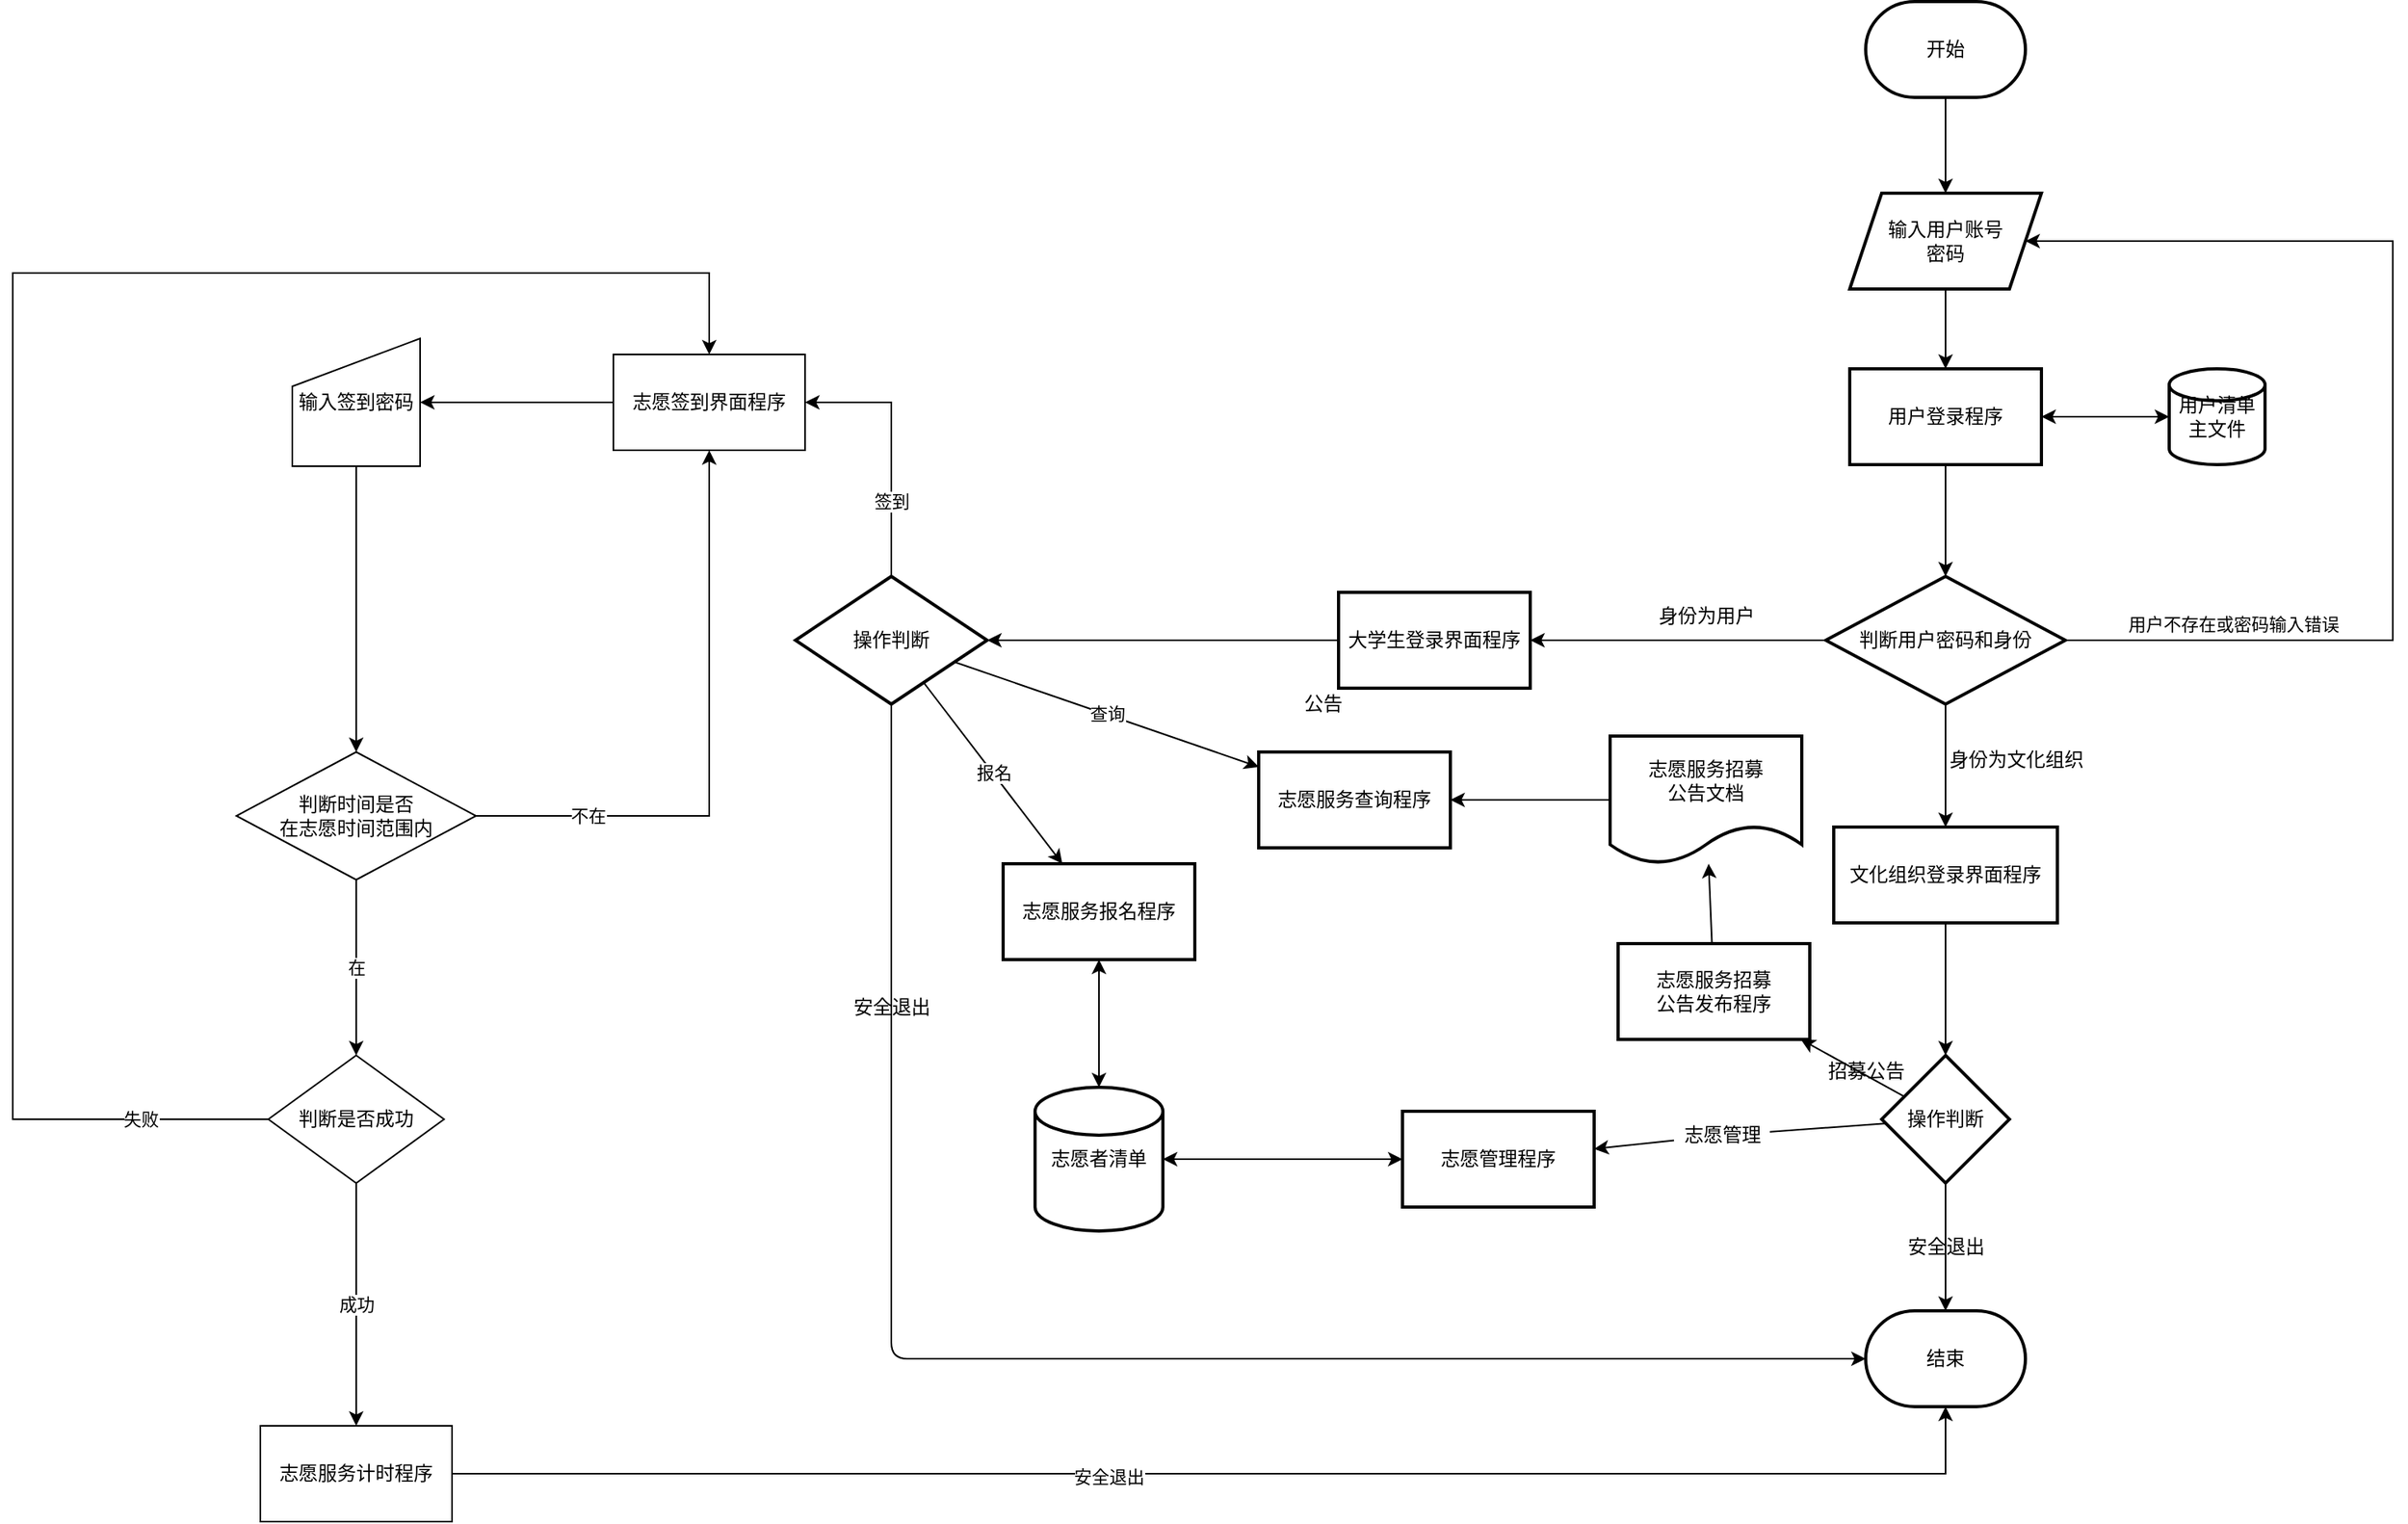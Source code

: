 <mxfile version="20.5.3" type="device"><diagram id="QtzInjxHLU12eXAC0rWV" name="第 1 页"><mxGraphModel dx="1562" dy="475" grid="1" gridSize="10" guides="1" tooltips="1" connect="1" arrows="1" fold="1" page="1" pageScale="1" pageWidth="827" pageHeight="1169" math="0" shadow="0"><root><mxCell id="0"/><mxCell id="1" parent="0"/><mxCell id="9" value="" style="edgeStyle=none;html=1;" parent="1" source="2" target="8" edge="1"><mxGeometry relative="1" as="geometry"/></mxCell><mxCell id="2" value="开始" style="strokeWidth=2;html=1;shape=mxgraph.flowchart.terminator;whiteSpace=wrap;" parent="1" vertex="1"><mxGeometry x="450" y="140" width="100" height="60" as="geometry"/></mxCell><mxCell id="13" value="" style="edgeStyle=none;html=1;" parent="1" source="8" target="12" edge="1"><mxGeometry relative="1" as="geometry"/></mxCell><mxCell id="8" value="输入用户账号&lt;br&gt;密码" style="shape=parallelogram;perimeter=parallelogramPerimeter;whiteSpace=wrap;html=1;fixedSize=1;strokeWidth=2;" parent="1" vertex="1"><mxGeometry x="440" y="260" width="120" height="60" as="geometry"/></mxCell><mxCell id="16" style="edgeStyle=none;html=1;exitX=1;exitY=0.5;exitDx=0;exitDy=0;" parent="1" source="12" target="14" edge="1"><mxGeometry relative="1" as="geometry"/></mxCell><mxCell id="18" value="" style="edgeStyle=none;html=1;" parent="1" source="12" target="17" edge="1"><mxGeometry relative="1" as="geometry"/></mxCell><mxCell id="12" value="用户登录程序" style="whiteSpace=wrap;html=1;strokeWidth=2;" parent="1" vertex="1"><mxGeometry x="440" y="370" width="120" height="60" as="geometry"/></mxCell><mxCell id="15" value="" style="edgeStyle=none;html=1;" parent="1" source="14" target="12" edge="1"><mxGeometry relative="1" as="geometry"/></mxCell><mxCell id="14" value="用户清单主文件" style="strokeWidth=2;html=1;shape=mxgraph.flowchart.database;whiteSpace=wrap;" parent="1" vertex="1"><mxGeometry x="640" y="370" width="60" height="60" as="geometry"/></mxCell><mxCell id="23" value="" style="edgeStyle=none;html=1;" parent="1" source="17" target="22" edge="1"><mxGeometry relative="1" as="geometry"/></mxCell><mxCell id="25" value="" style="edgeStyle=none;html=1;" parent="1" source="17" target="24" edge="1"><mxGeometry relative="1" as="geometry"/></mxCell><mxCell id="17" value="判断用户密码和身份" style="rhombus;whiteSpace=wrap;html=1;strokeWidth=2;" parent="1" vertex="1"><mxGeometry x="425" y="500" width="150" height="80" as="geometry"/></mxCell><mxCell id="19" value="结束" style="strokeWidth=2;html=1;shape=mxgraph.flowchart.terminator;whiteSpace=wrap;" parent="1" vertex="1"><mxGeometry x="450" y="960" width="100" height="60" as="geometry"/></mxCell><mxCell id="27" value="" style="edgeStyle=none;html=1;" parent="1" source="22" target="26" edge="1"><mxGeometry relative="1" as="geometry"/></mxCell><mxCell id="22" value="大学生登录界面程序" style="whiteSpace=wrap;html=1;strokeWidth=2;" parent="1" vertex="1"><mxGeometry x="120" y="510" width="120" height="60" as="geometry"/></mxCell><mxCell id="37" value="" style="edgeStyle=none;html=1;" parent="1" source="24" target="36" edge="1"><mxGeometry relative="1" as="geometry"/></mxCell><mxCell id="24" value="文化组织登录界面程序" style="whiteSpace=wrap;html=1;strokeWidth=2;" parent="1" vertex="1"><mxGeometry x="430" y="657" width="140" height="60" as="geometry"/></mxCell><mxCell id="35" value="查询" style="edgeStyle=none;html=1;" parent="1" source="26" target="34" edge="1"><mxGeometry relative="1" as="geometry"/></mxCell><mxCell id="54" value="报名" style="edgeStyle=none;html=1;" parent="1" source="26" target="53" edge="1"><mxGeometry relative="1" as="geometry"/></mxCell><mxCell id="57" style="edgeStyle=none;html=1;exitX=0.5;exitY=1;exitDx=0;exitDy=0;" parent="1" source="26" target="19" edge="1"><mxGeometry relative="1" as="geometry"><mxPoint x="250" y="940" as="targetPoint"/><Array as="points"><mxPoint x="-160" y="930"/><mxPoint x="-160" y="990"/></Array></mxGeometry></mxCell><mxCell id="NZvL3vbqVw1lVClLTd5I-107" value="签到" style="edgeStyle=orthogonalEdgeStyle;rounded=0;orthogonalLoop=1;jettySize=auto;html=1;entryX=1;entryY=0.5;entryDx=0;entryDy=0;" parent="1" source="26" target="NZvL3vbqVw1lVClLTd5I-68" edge="1"><mxGeometry x="-0.412" relative="1" as="geometry"><mxPoint y="1" as="offset"/></mxGeometry></mxCell><mxCell id="26" value="操作判断" style="rhombus;whiteSpace=wrap;html=1;strokeWidth=2;" parent="1" vertex="1"><mxGeometry x="-220" y="500" width="120" height="80" as="geometry"/></mxCell><mxCell id="29" value="身份为用户" style="text;html=1;align=center;verticalAlign=middle;resizable=0;points=[];autosize=1;strokeColor=none;fillColor=none;" parent="1" vertex="1"><mxGeometry x="310" y="510" width="80" height="30" as="geometry"/></mxCell><mxCell id="30" value="身份为文化组织" style="text;html=1;align=center;verticalAlign=middle;resizable=0;points=[];autosize=1;strokeColor=none;fillColor=none;" parent="1" vertex="1"><mxGeometry x="489" y="600" width="110" height="30" as="geometry"/></mxCell><mxCell id="31" value="公告" style="text;html=1;align=center;verticalAlign=middle;resizable=0;points=[];autosize=1;strokeColor=none;fillColor=none;" parent="1" vertex="1"><mxGeometry x="90" y="570" width="40" height="20" as="geometry"/></mxCell><mxCell id="34" value="志愿服务查询程序" style="whiteSpace=wrap;html=1;strokeWidth=2;" parent="1" vertex="1"><mxGeometry x="70" y="610" width="120" height="60" as="geometry"/></mxCell><mxCell id="39" value="" style="edgeStyle=none;html=1;" parent="1" source="36" target="38" edge="1"><mxGeometry relative="1" as="geometry"/></mxCell><mxCell id="47" value="" style="edgeStyle=none;html=1;startArrow=none;" parent="1" source="48" target="46" edge="1"><mxGeometry relative="1" as="geometry"/></mxCell><mxCell id="59" style="edgeStyle=none;html=1;exitX=0.5;exitY=1;exitDx=0;exitDy=0;entryX=0.5;entryY=0;entryDx=0;entryDy=0;entryPerimeter=0;" parent="1" source="36" target="19" edge="1"><mxGeometry relative="1" as="geometry"><mxPoint x="690" y="930" as="targetPoint"/><Array as="points"><mxPoint x="500" y="930"/></Array></mxGeometry></mxCell><mxCell id="36" value="操作判断" style="rhombus;whiteSpace=wrap;html=1;strokeWidth=2;" parent="1" vertex="1"><mxGeometry x="460" y="800" width="80" height="80" as="geometry"/></mxCell><mxCell id="44" value="" style="edgeStyle=none;html=1;" parent="1" source="38" target="43" edge="1"><mxGeometry relative="1" as="geometry"/></mxCell><mxCell id="38" value="志愿服务招募&lt;br&gt;公告发布程序" style="whiteSpace=wrap;html=1;strokeWidth=2;" parent="1" vertex="1"><mxGeometry x="295" y="730" width="120" height="60" as="geometry"/></mxCell><mxCell id="40" value="招募公告" style="text;html=1;align=center;verticalAlign=middle;resizable=0;points=[];autosize=1;strokeColor=none;fillColor=none;" parent="1" vertex="1"><mxGeometry x="415" y="795" width="70" height="30" as="geometry"/></mxCell><mxCell id="45" value="" style="edgeStyle=none;html=1;" parent="1" source="43" target="34" edge="1"><mxGeometry relative="1" as="geometry"/></mxCell><mxCell id="43" value="志愿服务招募&lt;br&gt;公告文档" style="shape=document;whiteSpace=wrap;html=1;boundedLbl=1;strokeWidth=2;" parent="1" vertex="1"><mxGeometry x="290" y="600" width="120" height="80" as="geometry"/></mxCell><mxCell id="52" style="edgeStyle=none;html=1;" parent="1" source="46" target="50" edge="1"><mxGeometry relative="1" as="geometry"/></mxCell><mxCell id="46" value="志愿管理程序" style="whiteSpace=wrap;html=1;strokeWidth=2;" parent="1" vertex="1"><mxGeometry x="160" y="835" width="120" height="60" as="geometry"/></mxCell><mxCell id="51" value="" style="edgeStyle=none;html=1;" parent="1" source="50" target="46" edge="1"><mxGeometry relative="1" as="geometry"/></mxCell><mxCell id="50" value="志愿者清单" style="strokeWidth=2;html=1;shape=mxgraph.flowchart.database;whiteSpace=wrap;" parent="1" vertex="1"><mxGeometry x="-70" y="820" width="80" height="90" as="geometry"/></mxCell><mxCell id="53" value="志愿服务报名程序" style="whiteSpace=wrap;html=1;strokeWidth=2;" parent="1" vertex="1"><mxGeometry x="-90" y="680" width="120" height="60" as="geometry"/></mxCell><mxCell id="58" value="安全退出" style="text;html=1;align=center;verticalAlign=middle;resizable=0;points=[];autosize=1;strokeColor=none;fillColor=none;rotation=0;" parent="1" vertex="1"><mxGeometry x="-190" y="760" width="60" height="20" as="geometry"/></mxCell><mxCell id="60" value="安全退出" style="text;html=1;align=center;verticalAlign=middle;resizable=0;points=[];autosize=1;strokeColor=none;fillColor=none;" parent="1" vertex="1"><mxGeometry x="470" y="910" width="60" height="20" as="geometry"/></mxCell><mxCell id="NZvL3vbqVw1lVClLTd5I-64" value="用户不存在或密码输入错误" style="endArrow=classic;html=1;rounded=0;exitX=1;exitY=0.5;exitDx=0;exitDy=0;entryX=1;entryY=0.5;entryDx=0;entryDy=0;" parent="1" source="17" target="8" edge="1"><mxGeometry x="-0.693" y="10" relative="1" as="geometry"><mxPoint x="620" y="540" as="sourcePoint"/><mxPoint x="720" y="540" as="targetPoint"/><Array as="points"><mxPoint x="780" y="540"/><mxPoint x="780" y="290"/></Array><mxPoint as="offset"/></mxGeometry></mxCell><mxCell id="NZvL3vbqVw1lVClLTd5I-66" value="" style="endArrow=classic;startArrow=classic;html=1;rounded=0;exitX=0.5;exitY=1;exitDx=0;exitDy=0;entryX=0.5;entryY=0;entryDx=0;entryDy=0;entryPerimeter=0;" parent="1" source="53" target="50" edge="1"><mxGeometry width="50" height="50" relative="1" as="geometry"><mxPoint x="370" y="860" as="sourcePoint"/><mxPoint x="420" y="810" as="targetPoint"/></mxGeometry></mxCell><mxCell id="48" value="志愿管理" style="text;html=1;align=center;verticalAlign=middle;resizable=0;points=[];autosize=1;strokeColor=none;fillColor=none;" parent="1" vertex="1"><mxGeometry x="330" y="840" width="60" height="20" as="geometry"/></mxCell><mxCell id="NZvL3vbqVw1lVClLTd5I-67" value="" style="edgeStyle=none;html=1;endArrow=none;" parent="1" source="36" target="48" edge="1"><mxGeometry relative="1" as="geometry"><mxPoint x="463.279" y="843.279" as="sourcePoint"/><mxPoint x="280" y="859.643" as="targetPoint"/></mxGeometry></mxCell><mxCell id="NZvL3vbqVw1lVClLTd5I-68" value="志愿签到界面程序" style="rounded=0;whiteSpace=wrap;html=1;" parent="1" vertex="1"><mxGeometry x="-334" y="361" width="120" height="60" as="geometry"/></mxCell><mxCell id="y9fCCDwpi368o9tj-2P5-60" style="edgeStyle=orthogonalEdgeStyle;rounded=0;orthogonalLoop=1;jettySize=auto;html=1;" parent="1" source="NZvL3vbqVw1lVClLTd5I-71" target="NZvL3vbqVw1lVClLTd5I-88" edge="1"><mxGeometry relative="1" as="geometry"/></mxCell><mxCell id="NZvL3vbqVw1lVClLTd5I-71" value="输入签到密码" style="shape=manualInput;whiteSpace=wrap;html=1;" parent="1" vertex="1"><mxGeometry x="-535" y="351" width="80" height="80" as="geometry"/></mxCell><mxCell id="NZvL3vbqVw1lVClLTd5I-82" value="" style="endArrow=classic;html=1;rounded=0;entryX=1;entryY=0.5;entryDx=0;entryDy=0;exitX=0;exitY=0.5;exitDx=0;exitDy=0;" parent="1" source="NZvL3vbqVw1lVClLTd5I-68" target="NZvL3vbqVw1lVClLTd5I-71" edge="1"><mxGeometry width="50" height="50" relative="1" as="geometry"><mxPoint x="-220" y="361" as="sourcePoint"/><mxPoint x="-110" y="261" as="targetPoint"/></mxGeometry></mxCell><mxCell id="eZDHc7JLef93XaVj_XnX-60" value="失败" style="edgeStyle=orthogonalEdgeStyle;rounded=0;orthogonalLoop=1;jettySize=auto;html=1;entryX=0.5;entryY=0;entryDx=0;entryDy=0;" edge="1" parent="1" source="NZvL3vbqVw1lVClLTd5I-85" target="NZvL3vbqVw1lVClLTd5I-68"><mxGeometry x="-0.864" relative="1" as="geometry"><Array as="points"><mxPoint x="-710" y="840"/><mxPoint x="-710" y="310"/><mxPoint x="-274" y="310"/></Array><mxPoint as="offset"/></mxGeometry></mxCell><mxCell id="NZvL3vbqVw1lVClLTd5I-85" value="判断是否成功" style="rhombus;whiteSpace=wrap;html=1;" parent="1" vertex="1"><mxGeometry x="-550" y="800" width="110" height="80" as="geometry"/></mxCell><mxCell id="NZvL3vbqVw1lVClLTd5I-112" style="edgeStyle=orthogonalEdgeStyle;rounded=0;orthogonalLoop=1;jettySize=auto;html=1;entryX=0.5;entryY=1;entryDx=0;entryDy=0;entryPerimeter=0;" parent="1" source="NZvL3vbqVw1lVClLTd5I-86" target="19" edge="1"><mxGeometry relative="1" as="geometry"/></mxCell><mxCell id="NZvL3vbqVw1lVClLTd5I-115" value="安全退出" style="edgeLabel;html=1;align=center;verticalAlign=middle;resizable=0;points=[];" parent="NZvL3vbqVw1lVClLTd5I-112" vertex="1" connectable="0"><mxGeometry x="-0.162" y="-2" relative="1" as="geometry"><mxPoint x="1" as="offset"/></mxGeometry></mxCell><mxCell id="NZvL3vbqVw1lVClLTd5I-86" value="志愿服务计时程序" style="rounded=0;whiteSpace=wrap;html=1;" parent="1" vertex="1"><mxGeometry x="-555" y="1032" width="120" height="60" as="geometry"/></mxCell><mxCell id="NZvL3vbqVw1lVClLTd5I-87" value="成功" style="endArrow=classic;html=1;rounded=0;exitX=0.5;exitY=1;exitDx=0;exitDy=0;" parent="1" source="NZvL3vbqVw1lVClLTd5I-85" target="NZvL3vbqVw1lVClLTd5I-86" edge="1"><mxGeometry width="50" height="50" relative="1" as="geometry"><mxPoint x="-230" y="875" as="sourcePoint"/><mxPoint x="-180" y="825" as="targetPoint"/></mxGeometry></mxCell><mxCell id="NZvL3vbqVw1lVClLTd5I-106" style="edgeStyle=orthogonalEdgeStyle;rounded=0;orthogonalLoop=1;jettySize=auto;html=1;entryX=0.5;entryY=1;entryDx=0;entryDy=0;" parent="1" source="NZvL3vbqVw1lVClLTd5I-88" target="NZvL3vbqVw1lVClLTd5I-68" edge="1"><mxGeometry relative="1" as="geometry"/></mxCell><mxCell id="NZvL3vbqVw1lVClLTd5I-110" value="不在" style="edgeLabel;html=1;align=center;verticalAlign=middle;resizable=0;points=[];" parent="NZvL3vbqVw1lVClLTd5I-106" vertex="1" connectable="0"><mxGeometry x="-0.153" y="5" relative="1" as="geometry"><mxPoint x="-71" y="13" as="offset"/></mxGeometry></mxCell><mxCell id="NZvL3vbqVw1lVClLTd5I-88" value="判断时间是否&lt;br&gt;在志愿时间范围内" style="rhombus;whiteSpace=wrap;html=1;" parent="1" vertex="1"><mxGeometry x="-570" y="610" width="150" height="80" as="geometry"/></mxCell><mxCell id="NZvL3vbqVw1lVClLTd5I-91" value="在" style="endArrow=classic;html=1;rounded=0;exitX=0.5;exitY=1;exitDx=0;exitDy=0;entryX=0.5;entryY=0;entryDx=0;entryDy=0;" parent="1" source="NZvL3vbqVw1lVClLTd5I-88" target="NZvL3vbqVw1lVClLTd5I-85" edge="1"><mxGeometry width="50" height="50" relative="1" as="geometry"><mxPoint x="-235" y="830" as="sourcePoint"/><mxPoint x="-185" y="780" as="targetPoint"/></mxGeometry></mxCell></root></mxGraphModel></diagram></mxfile>